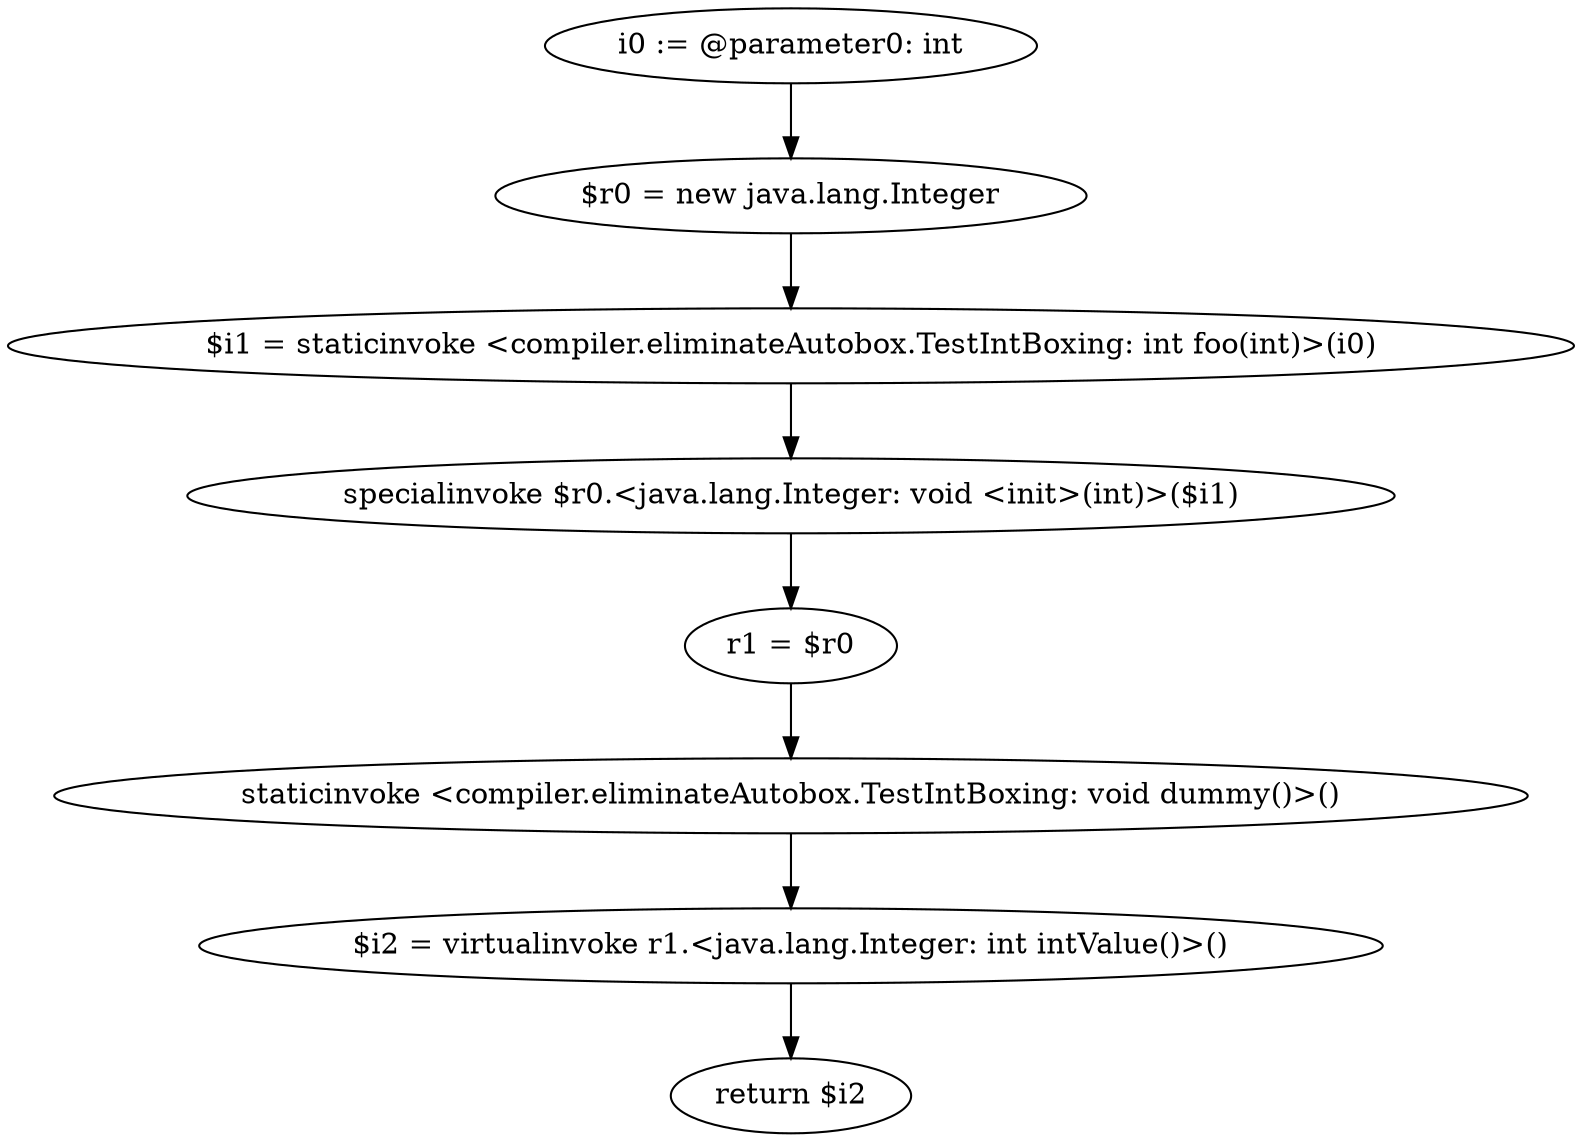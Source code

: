 digraph "unitGraph" {
    "i0 := @parameter0: int"
    "$r0 = new java.lang.Integer"
    "$i1 = staticinvoke <compiler.eliminateAutobox.TestIntBoxing: int foo(int)>(i0)"
    "specialinvoke $r0.<java.lang.Integer: void <init>(int)>($i1)"
    "r1 = $r0"
    "staticinvoke <compiler.eliminateAutobox.TestIntBoxing: void dummy()>()"
    "$i2 = virtualinvoke r1.<java.lang.Integer: int intValue()>()"
    "return $i2"
    "i0 := @parameter0: int"->"$r0 = new java.lang.Integer";
    "$r0 = new java.lang.Integer"->"$i1 = staticinvoke <compiler.eliminateAutobox.TestIntBoxing: int foo(int)>(i0)";
    "$i1 = staticinvoke <compiler.eliminateAutobox.TestIntBoxing: int foo(int)>(i0)"->"specialinvoke $r0.<java.lang.Integer: void <init>(int)>($i1)";
    "specialinvoke $r0.<java.lang.Integer: void <init>(int)>($i1)"->"r1 = $r0";
    "r1 = $r0"->"staticinvoke <compiler.eliminateAutobox.TestIntBoxing: void dummy()>()";
    "staticinvoke <compiler.eliminateAutobox.TestIntBoxing: void dummy()>()"->"$i2 = virtualinvoke r1.<java.lang.Integer: int intValue()>()";
    "$i2 = virtualinvoke r1.<java.lang.Integer: int intValue()>()"->"return $i2";
}
